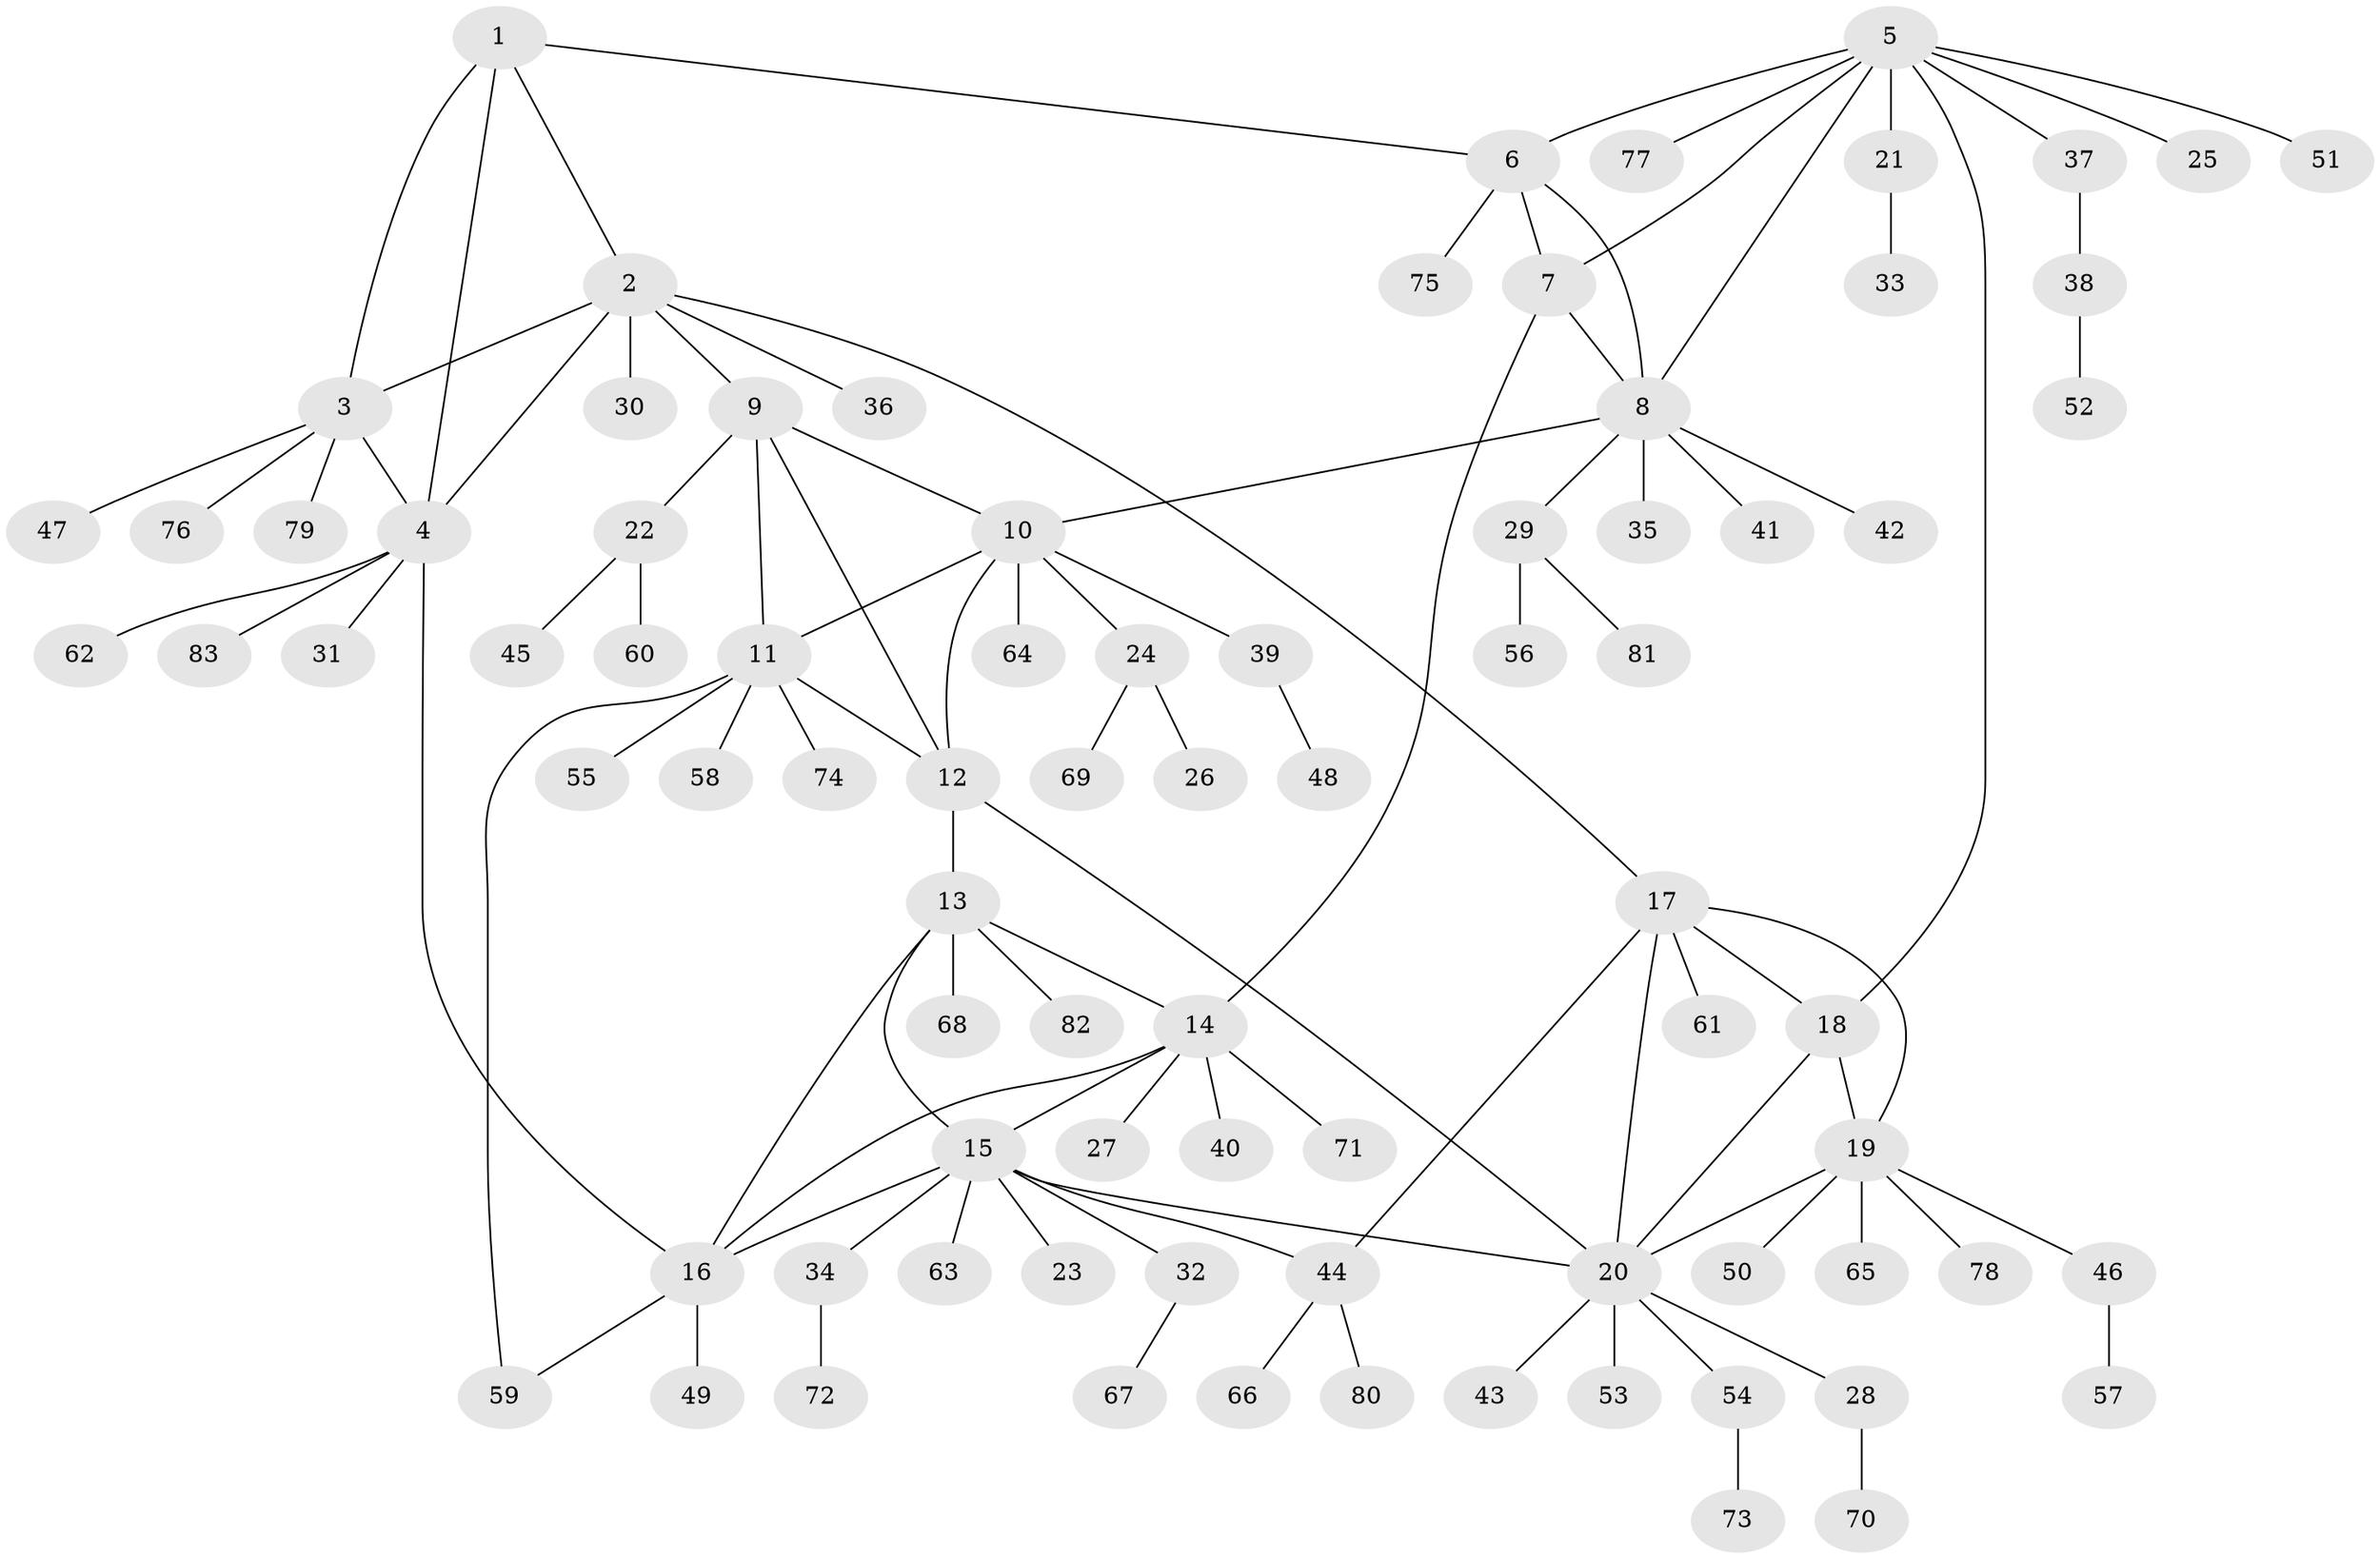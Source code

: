 // coarse degree distribution, {7: 0.05172413793103448, 4: 0.05172413793103448, 5: 0.05172413793103448, 9: 0.017241379310344827, 6: 0.10344827586206896, 8: 0.017241379310344827, 1: 0.6206896551724138, 2: 0.06896551724137931, 3: 0.017241379310344827}
// Generated by graph-tools (version 1.1) at 2025/52/02/27/25 19:52:22]
// undirected, 83 vertices, 105 edges
graph export_dot {
graph [start="1"]
  node [color=gray90,style=filled];
  1;
  2;
  3;
  4;
  5;
  6;
  7;
  8;
  9;
  10;
  11;
  12;
  13;
  14;
  15;
  16;
  17;
  18;
  19;
  20;
  21;
  22;
  23;
  24;
  25;
  26;
  27;
  28;
  29;
  30;
  31;
  32;
  33;
  34;
  35;
  36;
  37;
  38;
  39;
  40;
  41;
  42;
  43;
  44;
  45;
  46;
  47;
  48;
  49;
  50;
  51;
  52;
  53;
  54;
  55;
  56;
  57;
  58;
  59;
  60;
  61;
  62;
  63;
  64;
  65;
  66;
  67;
  68;
  69;
  70;
  71;
  72;
  73;
  74;
  75;
  76;
  77;
  78;
  79;
  80;
  81;
  82;
  83;
  1 -- 2;
  1 -- 3;
  1 -- 4;
  1 -- 6;
  2 -- 3;
  2 -- 4;
  2 -- 9;
  2 -- 17;
  2 -- 30;
  2 -- 36;
  3 -- 4;
  3 -- 47;
  3 -- 76;
  3 -- 79;
  4 -- 16;
  4 -- 31;
  4 -- 62;
  4 -- 83;
  5 -- 6;
  5 -- 7;
  5 -- 8;
  5 -- 18;
  5 -- 21;
  5 -- 25;
  5 -- 37;
  5 -- 51;
  5 -- 77;
  6 -- 7;
  6 -- 8;
  6 -- 75;
  7 -- 8;
  7 -- 14;
  8 -- 10;
  8 -- 29;
  8 -- 35;
  8 -- 41;
  8 -- 42;
  9 -- 10;
  9 -- 11;
  9 -- 12;
  9 -- 22;
  10 -- 11;
  10 -- 12;
  10 -- 24;
  10 -- 39;
  10 -- 64;
  11 -- 12;
  11 -- 55;
  11 -- 58;
  11 -- 59;
  11 -- 74;
  12 -- 13;
  12 -- 20;
  13 -- 14;
  13 -- 15;
  13 -- 16;
  13 -- 68;
  13 -- 82;
  14 -- 15;
  14 -- 16;
  14 -- 27;
  14 -- 40;
  14 -- 71;
  15 -- 16;
  15 -- 20;
  15 -- 23;
  15 -- 32;
  15 -- 34;
  15 -- 44;
  15 -- 63;
  16 -- 49;
  16 -- 59;
  17 -- 18;
  17 -- 19;
  17 -- 20;
  17 -- 44;
  17 -- 61;
  18 -- 19;
  18 -- 20;
  19 -- 20;
  19 -- 46;
  19 -- 50;
  19 -- 65;
  19 -- 78;
  20 -- 28;
  20 -- 43;
  20 -- 53;
  20 -- 54;
  21 -- 33;
  22 -- 45;
  22 -- 60;
  24 -- 26;
  24 -- 69;
  28 -- 70;
  29 -- 56;
  29 -- 81;
  32 -- 67;
  34 -- 72;
  37 -- 38;
  38 -- 52;
  39 -- 48;
  44 -- 66;
  44 -- 80;
  46 -- 57;
  54 -- 73;
}

